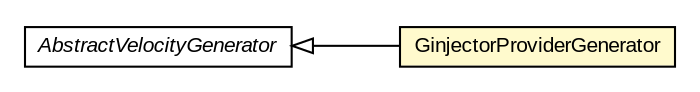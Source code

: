 #!/usr/local/bin/dot
#
# Class diagram 
# Generated by UMLGraph version R5_6-24-gf6e263 (http://www.umlgraph.org/)
#

digraph G {
	edge [fontname="arial",fontsize=10,labelfontname="arial",labelfontsize=10];
	node [fontname="arial",fontsize=10,shape=plaintext];
	nodesep=0.25;
	ranksep=0.5;
	rankdir=LR;
	// com.gwtplatform.mvp.rebind.velocity.AbstractVelocityGenerator
	c276052 [label=<<table title="com.gwtplatform.mvp.rebind.velocity.AbstractVelocityGenerator" border="0" cellborder="1" cellspacing="0" cellpadding="2" port="p" href="../AbstractVelocityGenerator.html">
		<tr><td><table border="0" cellspacing="0" cellpadding="1">
<tr><td align="center" balign="center"><font face="arial italic"> AbstractVelocityGenerator </font></td></tr>
		</table></td></tr>
		</table>>, URL="../AbstractVelocityGenerator.html", fontname="arial", fontcolor="black", fontsize=10.0];
	// com.gwtplatform.mvp.rebind.velocity.ginjectors.GinjectorProviderGenerator
	c276053 [label=<<table title="com.gwtplatform.mvp.rebind.velocity.ginjectors.GinjectorProviderGenerator" border="0" cellborder="1" cellspacing="0" cellpadding="2" port="p" bgcolor="lemonChiffon" href="./GinjectorProviderGenerator.html">
		<tr><td><table border="0" cellspacing="0" cellpadding="1">
<tr><td align="center" balign="center"> GinjectorProviderGenerator </td></tr>
		</table></td></tr>
		</table>>, URL="./GinjectorProviderGenerator.html", fontname="arial", fontcolor="black", fontsize=10.0];
	//com.gwtplatform.mvp.rebind.velocity.ginjectors.GinjectorProviderGenerator extends com.gwtplatform.mvp.rebind.velocity.AbstractVelocityGenerator
	c276052:p -> c276053:p [dir=back,arrowtail=empty];
}

